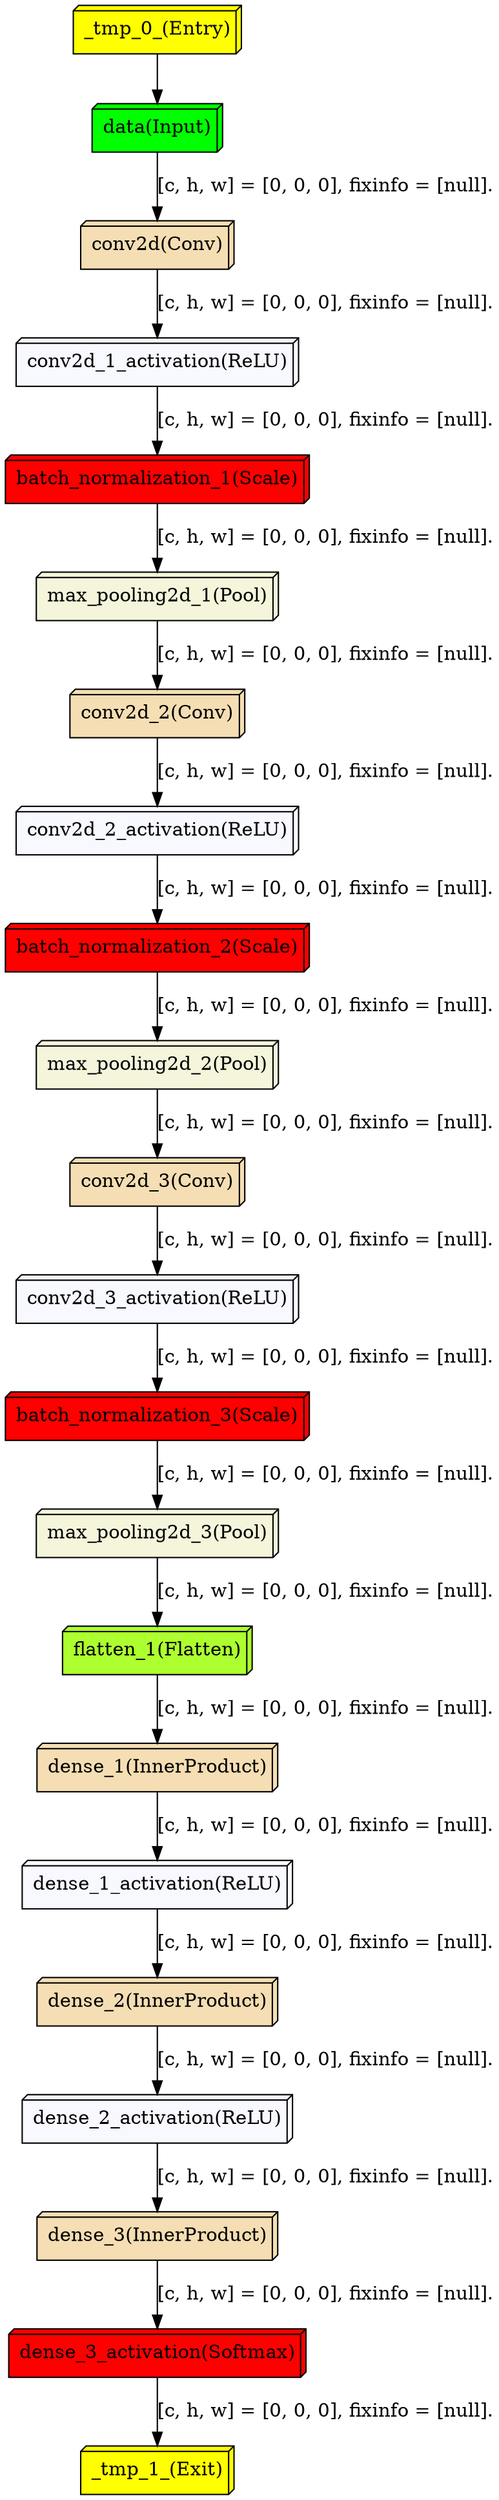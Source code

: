 digraph G {
ordering = out
node [shape = box3d, fontcolor = black, style = filled];
9[label = "conv2d_3(Conv)",fillcolor = wheat]
10[label = "conv2d_3_activation(ReLU)",fillcolor = ghostwhite]
11[label = "batch_normalization_3(Scale)",fillcolor = red]
12[label = "max_pooling2d_3(Pool)",fillcolor = beige]
13[label = "flatten_1(Flatten)",fillcolor = greenyellow]
14[label = "dense_1(InnerProduct)",fillcolor = wheat]
15[label = "dense_1_activation(ReLU)",fillcolor = ghostwhite]
16[label = "dense_2(InnerProduct)",fillcolor = wheat]
17[label = "dense_2_activation(ReLU)",fillcolor = ghostwhite]
18[label = "dense_3(InnerProduct)",fillcolor = wheat]
19[label = "dense_3_activation(Softmax)",fillcolor = red]
20[label = "_tmp_0_(Entry)",fillcolor = yellow]
21[label = "_tmp_1_(Exit)",fillcolor = yellow]
0[label = "data(Input)",fillcolor = green]
1[label = "conv2d(Conv)",fillcolor = wheat]
2[label = "conv2d_1_activation(ReLU)",fillcolor = ghostwhite]
3[label = "batch_normalization_1(Scale)",fillcolor = red]
4[label = "max_pooling2d_1(Pool)",fillcolor = beige]
5[label = "conv2d_2(Conv)",fillcolor = wheat]
6[label = "conv2d_2_activation(ReLU)",fillcolor = ghostwhite]
7[label = "batch_normalization_2(Scale)",fillcolor = red]
8[label = "max_pooling2d_2(Pool)",fillcolor = beige]
9->10[label ="[c, h, w] = [0, 0, 0], fixinfo = [null]."];
10->11[label ="[c, h, w] = [0, 0, 0], fixinfo = [null]."];
11->12[label ="[c, h, w] = [0, 0, 0], fixinfo = [null]."];
12->13[label ="[c, h, w] = [0, 0, 0], fixinfo = [null]."];
13->14[label ="[c, h, w] = [0, 0, 0], fixinfo = [null]."];
14->15[label ="[c, h, w] = [0, 0, 0], fixinfo = [null]."];
15->16[label ="[c, h, w] = [0, 0, 0], fixinfo = [null]."];
16->17[label ="[c, h, w] = [0, 0, 0], fixinfo = [null]."];
17->18[label ="[c, h, w] = [0, 0, 0], fixinfo = [null]."];
18->19[label ="[c, h, w] = [0, 0, 0], fixinfo = [null]."];
19->21[label ="[c, h, w] = [0, 0, 0], fixinfo = [null]."];
20->0
0->1[label ="[c, h, w] = [0, 0, 0], fixinfo = [null]."];
1->2[label ="[c, h, w] = [0, 0, 0], fixinfo = [null]."];
2->3[label ="[c, h, w] = [0, 0, 0], fixinfo = [null]."];
3->4[label ="[c, h, w] = [0, 0, 0], fixinfo = [null]."];
4->5[label ="[c, h, w] = [0, 0, 0], fixinfo = [null]."];
5->6[label ="[c, h, w] = [0, 0, 0], fixinfo = [null]."];
6->7[label ="[c, h, w] = [0, 0, 0], fixinfo = [null]."];
7->8[label ="[c, h, w] = [0, 0, 0], fixinfo = [null]."];
8->9[label ="[c, h, w] = [0, 0, 0], fixinfo = [null]."];
}